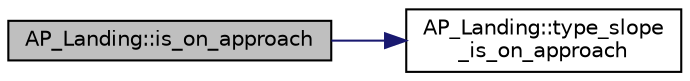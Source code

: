 digraph "AP_Landing::is_on_approach"
{
 // INTERACTIVE_SVG=YES
  edge [fontname="Helvetica",fontsize="10",labelfontname="Helvetica",labelfontsize="10"];
  node [fontname="Helvetica",fontsize="10",shape=record];
  rankdir="LR";
  Node1 [label="AP_Landing::is_on_approach",height=0.2,width=0.4,color="black", fillcolor="grey75", style="filled", fontcolor="black"];
  Node1 -> Node2 [color="midnightblue",fontsize="10",style="solid",fontname="Helvetica"];
  Node2 [label="AP_Landing::type_slope\l_is_on_approach",height=0.2,width=0.4,color="black", fillcolor="white", style="filled",URL="$classAP__Landing.html#aa9cd918781644d40a3fccb254ae03ac9"];
}
